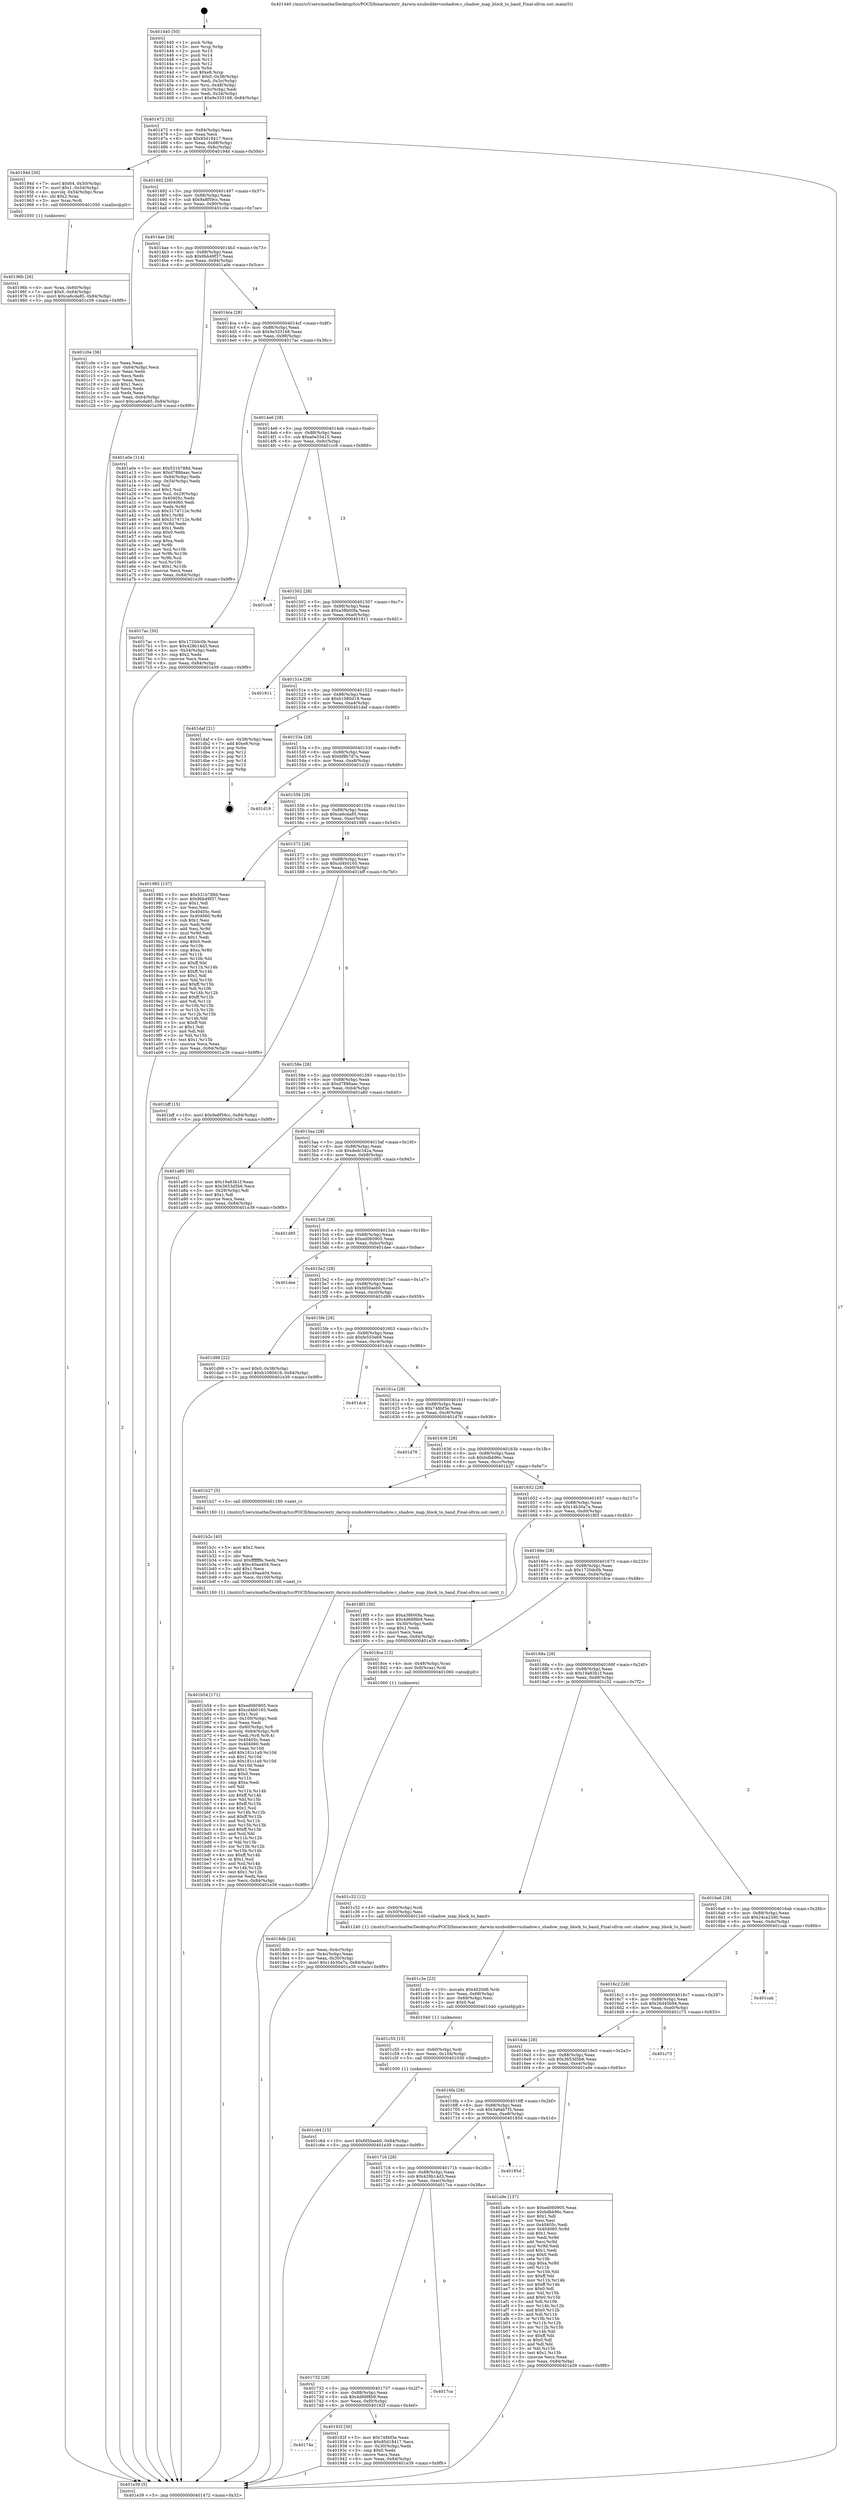 digraph "0x401440" {
  label = "0x401440 (/mnt/c/Users/mathe/Desktop/tcc/POCII/binaries/extr_darwin-xnubsddevvnshadow.c_shadow_map_block_to_band_Final-ollvm.out::main(0))"
  labelloc = "t"
  node[shape=record]

  Entry [label="",width=0.3,height=0.3,shape=circle,fillcolor=black,style=filled]
  "0x401472" [label="{
     0x401472 [32]\l
     | [instrs]\l
     &nbsp;&nbsp;0x401472 \<+6\>: mov -0x84(%rbp),%eax\l
     &nbsp;&nbsp;0x401478 \<+2\>: mov %eax,%ecx\l
     &nbsp;&nbsp;0x40147a \<+6\>: sub $0x85d18417,%ecx\l
     &nbsp;&nbsp;0x401480 \<+6\>: mov %eax,-0x88(%rbp)\l
     &nbsp;&nbsp;0x401486 \<+6\>: mov %ecx,-0x8c(%rbp)\l
     &nbsp;&nbsp;0x40148c \<+6\>: je 000000000040194d \<main+0x50d\>\l
  }"]
  "0x40194d" [label="{
     0x40194d [30]\l
     | [instrs]\l
     &nbsp;&nbsp;0x40194d \<+7\>: movl $0x64,-0x50(%rbp)\l
     &nbsp;&nbsp;0x401954 \<+7\>: movl $0x1,-0x54(%rbp)\l
     &nbsp;&nbsp;0x40195b \<+4\>: movslq -0x54(%rbp),%rax\l
     &nbsp;&nbsp;0x40195f \<+4\>: shl $0x2,%rax\l
     &nbsp;&nbsp;0x401963 \<+3\>: mov %rax,%rdi\l
     &nbsp;&nbsp;0x401966 \<+5\>: call 0000000000401050 \<malloc@plt\>\l
     | [calls]\l
     &nbsp;&nbsp;0x401050 \{1\} (unknown)\l
  }"]
  "0x401492" [label="{
     0x401492 [28]\l
     | [instrs]\l
     &nbsp;&nbsp;0x401492 \<+5\>: jmp 0000000000401497 \<main+0x57\>\l
     &nbsp;&nbsp;0x401497 \<+6\>: mov -0x88(%rbp),%eax\l
     &nbsp;&nbsp;0x40149d \<+5\>: sub $0x9a8f59cc,%eax\l
     &nbsp;&nbsp;0x4014a2 \<+6\>: mov %eax,-0x90(%rbp)\l
     &nbsp;&nbsp;0x4014a8 \<+6\>: je 0000000000401c0e \<main+0x7ce\>\l
  }"]
  Exit [label="",width=0.3,height=0.3,shape=circle,fillcolor=black,style=filled,peripheries=2]
  "0x401c0e" [label="{
     0x401c0e [36]\l
     | [instrs]\l
     &nbsp;&nbsp;0x401c0e \<+2\>: xor %eax,%eax\l
     &nbsp;&nbsp;0x401c10 \<+3\>: mov -0x64(%rbp),%ecx\l
     &nbsp;&nbsp;0x401c13 \<+2\>: mov %eax,%edx\l
     &nbsp;&nbsp;0x401c15 \<+2\>: sub %ecx,%edx\l
     &nbsp;&nbsp;0x401c17 \<+2\>: mov %eax,%ecx\l
     &nbsp;&nbsp;0x401c19 \<+3\>: sub $0x1,%ecx\l
     &nbsp;&nbsp;0x401c1c \<+2\>: add %ecx,%edx\l
     &nbsp;&nbsp;0x401c1e \<+2\>: sub %edx,%eax\l
     &nbsp;&nbsp;0x401c20 \<+3\>: mov %eax,-0x64(%rbp)\l
     &nbsp;&nbsp;0x401c23 \<+10\>: movl $0xca6cda85,-0x84(%rbp)\l
     &nbsp;&nbsp;0x401c2d \<+5\>: jmp 0000000000401e39 \<main+0x9f9\>\l
  }"]
  "0x4014ae" [label="{
     0x4014ae [28]\l
     | [instrs]\l
     &nbsp;&nbsp;0x4014ae \<+5\>: jmp 00000000004014b3 \<main+0x73\>\l
     &nbsp;&nbsp;0x4014b3 \<+6\>: mov -0x88(%rbp),%eax\l
     &nbsp;&nbsp;0x4014b9 \<+5\>: sub $0x9bb49f37,%eax\l
     &nbsp;&nbsp;0x4014be \<+6\>: mov %eax,-0x94(%rbp)\l
     &nbsp;&nbsp;0x4014c4 \<+6\>: je 0000000000401a0e \<main+0x5ce\>\l
  }"]
  "0x401c64" [label="{
     0x401c64 [15]\l
     | [instrs]\l
     &nbsp;&nbsp;0x401c64 \<+10\>: movl $0xfd50aeb0,-0x84(%rbp)\l
     &nbsp;&nbsp;0x401c6e \<+5\>: jmp 0000000000401e39 \<main+0x9f9\>\l
  }"]
  "0x401a0e" [label="{
     0x401a0e [114]\l
     | [instrs]\l
     &nbsp;&nbsp;0x401a0e \<+5\>: mov $0x531b788d,%eax\l
     &nbsp;&nbsp;0x401a13 \<+5\>: mov $0xd7886aac,%ecx\l
     &nbsp;&nbsp;0x401a18 \<+3\>: mov -0x64(%rbp),%edx\l
     &nbsp;&nbsp;0x401a1b \<+3\>: cmp -0x54(%rbp),%edx\l
     &nbsp;&nbsp;0x401a1e \<+4\>: setl %sil\l
     &nbsp;&nbsp;0x401a22 \<+4\>: and $0x1,%sil\l
     &nbsp;&nbsp;0x401a26 \<+4\>: mov %sil,-0x29(%rbp)\l
     &nbsp;&nbsp;0x401a2a \<+7\>: mov 0x40405c,%edx\l
     &nbsp;&nbsp;0x401a31 \<+7\>: mov 0x404060,%edi\l
     &nbsp;&nbsp;0x401a38 \<+3\>: mov %edx,%r8d\l
     &nbsp;&nbsp;0x401a3b \<+7\>: sub $0x3174712e,%r8d\l
     &nbsp;&nbsp;0x401a42 \<+4\>: sub $0x1,%r8d\l
     &nbsp;&nbsp;0x401a46 \<+7\>: add $0x3174712e,%r8d\l
     &nbsp;&nbsp;0x401a4d \<+4\>: imul %r8d,%edx\l
     &nbsp;&nbsp;0x401a51 \<+3\>: and $0x1,%edx\l
     &nbsp;&nbsp;0x401a54 \<+3\>: cmp $0x0,%edx\l
     &nbsp;&nbsp;0x401a57 \<+4\>: sete %sil\l
     &nbsp;&nbsp;0x401a5b \<+3\>: cmp $0xa,%edi\l
     &nbsp;&nbsp;0x401a5e \<+4\>: setl %r9b\l
     &nbsp;&nbsp;0x401a62 \<+3\>: mov %sil,%r10b\l
     &nbsp;&nbsp;0x401a65 \<+3\>: and %r9b,%r10b\l
     &nbsp;&nbsp;0x401a68 \<+3\>: xor %r9b,%sil\l
     &nbsp;&nbsp;0x401a6b \<+3\>: or %sil,%r10b\l
     &nbsp;&nbsp;0x401a6e \<+4\>: test $0x1,%r10b\l
     &nbsp;&nbsp;0x401a72 \<+3\>: cmovne %ecx,%eax\l
     &nbsp;&nbsp;0x401a75 \<+6\>: mov %eax,-0x84(%rbp)\l
     &nbsp;&nbsp;0x401a7b \<+5\>: jmp 0000000000401e39 \<main+0x9f9\>\l
  }"]
  "0x4014ca" [label="{
     0x4014ca [28]\l
     | [instrs]\l
     &nbsp;&nbsp;0x4014ca \<+5\>: jmp 00000000004014cf \<main+0x8f\>\l
     &nbsp;&nbsp;0x4014cf \<+6\>: mov -0x88(%rbp),%eax\l
     &nbsp;&nbsp;0x4014d5 \<+5\>: sub $0x9e333168,%eax\l
     &nbsp;&nbsp;0x4014da \<+6\>: mov %eax,-0x98(%rbp)\l
     &nbsp;&nbsp;0x4014e0 \<+6\>: je 00000000004017ac \<main+0x36c\>\l
  }"]
  "0x401c55" [label="{
     0x401c55 [15]\l
     | [instrs]\l
     &nbsp;&nbsp;0x401c55 \<+4\>: mov -0x60(%rbp),%rdi\l
     &nbsp;&nbsp;0x401c59 \<+6\>: mov %eax,-0x104(%rbp)\l
     &nbsp;&nbsp;0x401c5f \<+5\>: call 0000000000401030 \<free@plt\>\l
     | [calls]\l
     &nbsp;&nbsp;0x401030 \{1\} (unknown)\l
  }"]
  "0x4017ac" [label="{
     0x4017ac [30]\l
     | [instrs]\l
     &nbsp;&nbsp;0x4017ac \<+5\>: mov $0x1720dc0b,%eax\l
     &nbsp;&nbsp;0x4017b1 \<+5\>: mov $0x428b14d3,%ecx\l
     &nbsp;&nbsp;0x4017b6 \<+3\>: mov -0x34(%rbp),%edx\l
     &nbsp;&nbsp;0x4017b9 \<+3\>: cmp $0x2,%edx\l
     &nbsp;&nbsp;0x4017bc \<+3\>: cmovne %ecx,%eax\l
     &nbsp;&nbsp;0x4017bf \<+6\>: mov %eax,-0x84(%rbp)\l
     &nbsp;&nbsp;0x4017c5 \<+5\>: jmp 0000000000401e39 \<main+0x9f9\>\l
  }"]
  "0x4014e6" [label="{
     0x4014e6 [28]\l
     | [instrs]\l
     &nbsp;&nbsp;0x4014e6 \<+5\>: jmp 00000000004014eb \<main+0xab\>\l
     &nbsp;&nbsp;0x4014eb \<+6\>: mov -0x88(%rbp),%eax\l
     &nbsp;&nbsp;0x4014f1 \<+5\>: sub $0xa0e55415,%eax\l
     &nbsp;&nbsp;0x4014f6 \<+6\>: mov %eax,-0x9c(%rbp)\l
     &nbsp;&nbsp;0x4014fc \<+6\>: je 0000000000401cc9 \<main+0x889\>\l
  }"]
  "0x401e39" [label="{
     0x401e39 [5]\l
     | [instrs]\l
     &nbsp;&nbsp;0x401e39 \<+5\>: jmp 0000000000401472 \<main+0x32\>\l
  }"]
  "0x401440" [label="{
     0x401440 [50]\l
     | [instrs]\l
     &nbsp;&nbsp;0x401440 \<+1\>: push %rbp\l
     &nbsp;&nbsp;0x401441 \<+3\>: mov %rsp,%rbp\l
     &nbsp;&nbsp;0x401444 \<+2\>: push %r15\l
     &nbsp;&nbsp;0x401446 \<+2\>: push %r14\l
     &nbsp;&nbsp;0x401448 \<+2\>: push %r13\l
     &nbsp;&nbsp;0x40144a \<+2\>: push %r12\l
     &nbsp;&nbsp;0x40144c \<+1\>: push %rbx\l
     &nbsp;&nbsp;0x40144d \<+7\>: sub $0xe8,%rsp\l
     &nbsp;&nbsp;0x401454 \<+7\>: movl $0x0,-0x38(%rbp)\l
     &nbsp;&nbsp;0x40145b \<+3\>: mov %edi,-0x3c(%rbp)\l
     &nbsp;&nbsp;0x40145e \<+4\>: mov %rsi,-0x48(%rbp)\l
     &nbsp;&nbsp;0x401462 \<+3\>: mov -0x3c(%rbp),%edi\l
     &nbsp;&nbsp;0x401465 \<+3\>: mov %edi,-0x34(%rbp)\l
     &nbsp;&nbsp;0x401468 \<+10\>: movl $0x9e333168,-0x84(%rbp)\l
  }"]
  "0x401c3e" [label="{
     0x401c3e [23]\l
     | [instrs]\l
     &nbsp;&nbsp;0x401c3e \<+10\>: movabs $0x4020d6,%rdi\l
     &nbsp;&nbsp;0x401c48 \<+3\>: mov %eax,-0x68(%rbp)\l
     &nbsp;&nbsp;0x401c4b \<+3\>: mov -0x68(%rbp),%esi\l
     &nbsp;&nbsp;0x401c4e \<+2\>: mov $0x0,%al\l
     &nbsp;&nbsp;0x401c50 \<+5\>: call 0000000000401040 \<printf@plt\>\l
     | [calls]\l
     &nbsp;&nbsp;0x401040 \{1\} (unknown)\l
  }"]
  "0x401cc9" [label="{
     0x401cc9\l
  }", style=dashed]
  "0x401502" [label="{
     0x401502 [28]\l
     | [instrs]\l
     &nbsp;&nbsp;0x401502 \<+5\>: jmp 0000000000401507 \<main+0xc7\>\l
     &nbsp;&nbsp;0x401507 \<+6\>: mov -0x88(%rbp),%eax\l
     &nbsp;&nbsp;0x40150d \<+5\>: sub $0xa38b00fa,%eax\l
     &nbsp;&nbsp;0x401512 \<+6\>: mov %eax,-0xa0(%rbp)\l
     &nbsp;&nbsp;0x401518 \<+6\>: je 0000000000401911 \<main+0x4d1\>\l
  }"]
  "0x401b54" [label="{
     0x401b54 [171]\l
     | [instrs]\l
     &nbsp;&nbsp;0x401b54 \<+5\>: mov $0xed060905,%ecx\l
     &nbsp;&nbsp;0x401b59 \<+5\>: mov $0xcd4b0165,%edx\l
     &nbsp;&nbsp;0x401b5e \<+3\>: mov $0x1,%sil\l
     &nbsp;&nbsp;0x401b61 \<+6\>: mov -0x100(%rbp),%edi\l
     &nbsp;&nbsp;0x401b67 \<+3\>: imul %eax,%edi\l
     &nbsp;&nbsp;0x401b6a \<+4\>: mov -0x60(%rbp),%r8\l
     &nbsp;&nbsp;0x401b6e \<+4\>: movslq -0x64(%rbp),%r9\l
     &nbsp;&nbsp;0x401b72 \<+4\>: mov %edi,(%r8,%r9,4)\l
     &nbsp;&nbsp;0x401b76 \<+7\>: mov 0x40405c,%eax\l
     &nbsp;&nbsp;0x401b7d \<+7\>: mov 0x404060,%edi\l
     &nbsp;&nbsp;0x401b84 \<+3\>: mov %eax,%r10d\l
     &nbsp;&nbsp;0x401b87 \<+7\>: add $0x181c1a9,%r10d\l
     &nbsp;&nbsp;0x401b8e \<+4\>: sub $0x1,%r10d\l
     &nbsp;&nbsp;0x401b92 \<+7\>: sub $0x181c1a9,%r10d\l
     &nbsp;&nbsp;0x401b99 \<+4\>: imul %r10d,%eax\l
     &nbsp;&nbsp;0x401b9d \<+3\>: and $0x1,%eax\l
     &nbsp;&nbsp;0x401ba0 \<+3\>: cmp $0x0,%eax\l
     &nbsp;&nbsp;0x401ba3 \<+4\>: sete %r11b\l
     &nbsp;&nbsp;0x401ba7 \<+3\>: cmp $0xa,%edi\l
     &nbsp;&nbsp;0x401baa \<+3\>: setl %bl\l
     &nbsp;&nbsp;0x401bad \<+3\>: mov %r11b,%r14b\l
     &nbsp;&nbsp;0x401bb0 \<+4\>: xor $0xff,%r14b\l
     &nbsp;&nbsp;0x401bb4 \<+3\>: mov %bl,%r15b\l
     &nbsp;&nbsp;0x401bb7 \<+4\>: xor $0xff,%r15b\l
     &nbsp;&nbsp;0x401bbb \<+4\>: xor $0x1,%sil\l
     &nbsp;&nbsp;0x401bbf \<+3\>: mov %r14b,%r12b\l
     &nbsp;&nbsp;0x401bc2 \<+4\>: and $0xff,%r12b\l
     &nbsp;&nbsp;0x401bc6 \<+3\>: and %sil,%r11b\l
     &nbsp;&nbsp;0x401bc9 \<+3\>: mov %r15b,%r13b\l
     &nbsp;&nbsp;0x401bcc \<+4\>: and $0xff,%r13b\l
     &nbsp;&nbsp;0x401bd0 \<+3\>: and %sil,%bl\l
     &nbsp;&nbsp;0x401bd3 \<+3\>: or %r11b,%r12b\l
     &nbsp;&nbsp;0x401bd6 \<+3\>: or %bl,%r13b\l
     &nbsp;&nbsp;0x401bd9 \<+3\>: xor %r13b,%r12b\l
     &nbsp;&nbsp;0x401bdc \<+3\>: or %r15b,%r14b\l
     &nbsp;&nbsp;0x401bdf \<+4\>: xor $0xff,%r14b\l
     &nbsp;&nbsp;0x401be3 \<+4\>: or $0x1,%sil\l
     &nbsp;&nbsp;0x401be7 \<+3\>: and %sil,%r14b\l
     &nbsp;&nbsp;0x401bea \<+3\>: or %r14b,%r12b\l
     &nbsp;&nbsp;0x401bed \<+4\>: test $0x1,%r12b\l
     &nbsp;&nbsp;0x401bf1 \<+3\>: cmovne %edx,%ecx\l
     &nbsp;&nbsp;0x401bf4 \<+6\>: mov %ecx,-0x84(%rbp)\l
     &nbsp;&nbsp;0x401bfa \<+5\>: jmp 0000000000401e39 \<main+0x9f9\>\l
  }"]
  "0x401911" [label="{
     0x401911\l
  }", style=dashed]
  "0x40151e" [label="{
     0x40151e [28]\l
     | [instrs]\l
     &nbsp;&nbsp;0x40151e \<+5\>: jmp 0000000000401523 \<main+0xe3\>\l
     &nbsp;&nbsp;0x401523 \<+6\>: mov -0x88(%rbp),%eax\l
     &nbsp;&nbsp;0x401529 \<+5\>: sub $0xb1080d19,%eax\l
     &nbsp;&nbsp;0x40152e \<+6\>: mov %eax,-0xa4(%rbp)\l
     &nbsp;&nbsp;0x401534 \<+6\>: je 0000000000401daf \<main+0x96f\>\l
  }"]
  "0x401b2c" [label="{
     0x401b2c [40]\l
     | [instrs]\l
     &nbsp;&nbsp;0x401b2c \<+5\>: mov $0x2,%ecx\l
     &nbsp;&nbsp;0x401b31 \<+1\>: cltd\l
     &nbsp;&nbsp;0x401b32 \<+2\>: idiv %ecx\l
     &nbsp;&nbsp;0x401b34 \<+6\>: imul $0xfffffffe,%edx,%ecx\l
     &nbsp;&nbsp;0x401b3a \<+6\>: sub $0xc40aa404,%ecx\l
     &nbsp;&nbsp;0x401b40 \<+3\>: add $0x1,%ecx\l
     &nbsp;&nbsp;0x401b43 \<+6\>: add $0xc40aa404,%ecx\l
     &nbsp;&nbsp;0x401b49 \<+6\>: mov %ecx,-0x100(%rbp)\l
     &nbsp;&nbsp;0x401b4f \<+5\>: call 0000000000401160 \<next_i\>\l
     | [calls]\l
     &nbsp;&nbsp;0x401160 \{1\} (/mnt/c/Users/mathe/Desktop/tcc/POCII/binaries/extr_darwin-xnubsddevvnshadow.c_shadow_map_block_to_band_Final-ollvm.out::next_i)\l
  }"]
  "0x401daf" [label="{
     0x401daf [21]\l
     | [instrs]\l
     &nbsp;&nbsp;0x401daf \<+3\>: mov -0x38(%rbp),%eax\l
     &nbsp;&nbsp;0x401db2 \<+7\>: add $0xe8,%rsp\l
     &nbsp;&nbsp;0x401db9 \<+1\>: pop %rbx\l
     &nbsp;&nbsp;0x401dba \<+2\>: pop %r12\l
     &nbsp;&nbsp;0x401dbc \<+2\>: pop %r13\l
     &nbsp;&nbsp;0x401dbe \<+2\>: pop %r14\l
     &nbsp;&nbsp;0x401dc0 \<+2\>: pop %r15\l
     &nbsp;&nbsp;0x401dc2 \<+1\>: pop %rbp\l
     &nbsp;&nbsp;0x401dc3 \<+1\>: ret\l
  }"]
  "0x40153a" [label="{
     0x40153a [28]\l
     | [instrs]\l
     &nbsp;&nbsp;0x40153a \<+5\>: jmp 000000000040153f \<main+0xff\>\l
     &nbsp;&nbsp;0x40153f \<+6\>: mov -0x88(%rbp),%eax\l
     &nbsp;&nbsp;0x401545 \<+5\>: sub $0xbf8b7d7e,%eax\l
     &nbsp;&nbsp;0x40154a \<+6\>: mov %eax,-0xa8(%rbp)\l
     &nbsp;&nbsp;0x401550 \<+6\>: je 0000000000401d19 \<main+0x8d9\>\l
  }"]
  "0x40196b" [label="{
     0x40196b [26]\l
     | [instrs]\l
     &nbsp;&nbsp;0x40196b \<+4\>: mov %rax,-0x60(%rbp)\l
     &nbsp;&nbsp;0x40196f \<+7\>: movl $0x0,-0x64(%rbp)\l
     &nbsp;&nbsp;0x401976 \<+10\>: movl $0xca6cda85,-0x84(%rbp)\l
     &nbsp;&nbsp;0x401980 \<+5\>: jmp 0000000000401e39 \<main+0x9f9\>\l
  }"]
  "0x401d19" [label="{
     0x401d19\l
  }", style=dashed]
  "0x401556" [label="{
     0x401556 [28]\l
     | [instrs]\l
     &nbsp;&nbsp;0x401556 \<+5\>: jmp 000000000040155b \<main+0x11b\>\l
     &nbsp;&nbsp;0x40155b \<+6\>: mov -0x88(%rbp),%eax\l
     &nbsp;&nbsp;0x401561 \<+5\>: sub $0xca6cda85,%eax\l
     &nbsp;&nbsp;0x401566 \<+6\>: mov %eax,-0xac(%rbp)\l
     &nbsp;&nbsp;0x40156c \<+6\>: je 0000000000401985 \<main+0x545\>\l
  }"]
  "0x40174e" [label="{
     0x40174e\l
  }", style=dashed]
  "0x401985" [label="{
     0x401985 [137]\l
     | [instrs]\l
     &nbsp;&nbsp;0x401985 \<+5\>: mov $0x531b788d,%eax\l
     &nbsp;&nbsp;0x40198a \<+5\>: mov $0x9bb49f37,%ecx\l
     &nbsp;&nbsp;0x40198f \<+2\>: mov $0x1,%dl\l
     &nbsp;&nbsp;0x401991 \<+2\>: xor %esi,%esi\l
     &nbsp;&nbsp;0x401993 \<+7\>: mov 0x40405c,%edi\l
     &nbsp;&nbsp;0x40199a \<+8\>: mov 0x404060,%r8d\l
     &nbsp;&nbsp;0x4019a2 \<+3\>: sub $0x1,%esi\l
     &nbsp;&nbsp;0x4019a5 \<+3\>: mov %edi,%r9d\l
     &nbsp;&nbsp;0x4019a8 \<+3\>: add %esi,%r9d\l
     &nbsp;&nbsp;0x4019ab \<+4\>: imul %r9d,%edi\l
     &nbsp;&nbsp;0x4019af \<+3\>: and $0x1,%edi\l
     &nbsp;&nbsp;0x4019b2 \<+3\>: cmp $0x0,%edi\l
     &nbsp;&nbsp;0x4019b5 \<+4\>: sete %r10b\l
     &nbsp;&nbsp;0x4019b9 \<+4\>: cmp $0xa,%r8d\l
     &nbsp;&nbsp;0x4019bd \<+4\>: setl %r11b\l
     &nbsp;&nbsp;0x4019c1 \<+3\>: mov %r10b,%bl\l
     &nbsp;&nbsp;0x4019c4 \<+3\>: xor $0xff,%bl\l
     &nbsp;&nbsp;0x4019c7 \<+3\>: mov %r11b,%r14b\l
     &nbsp;&nbsp;0x4019ca \<+4\>: xor $0xff,%r14b\l
     &nbsp;&nbsp;0x4019ce \<+3\>: xor $0x1,%dl\l
     &nbsp;&nbsp;0x4019d1 \<+3\>: mov %bl,%r15b\l
     &nbsp;&nbsp;0x4019d4 \<+4\>: and $0xff,%r15b\l
     &nbsp;&nbsp;0x4019d8 \<+3\>: and %dl,%r10b\l
     &nbsp;&nbsp;0x4019db \<+3\>: mov %r14b,%r12b\l
     &nbsp;&nbsp;0x4019de \<+4\>: and $0xff,%r12b\l
     &nbsp;&nbsp;0x4019e2 \<+3\>: and %dl,%r11b\l
     &nbsp;&nbsp;0x4019e5 \<+3\>: or %r10b,%r15b\l
     &nbsp;&nbsp;0x4019e8 \<+3\>: or %r11b,%r12b\l
     &nbsp;&nbsp;0x4019eb \<+3\>: xor %r12b,%r15b\l
     &nbsp;&nbsp;0x4019ee \<+3\>: or %r14b,%bl\l
     &nbsp;&nbsp;0x4019f1 \<+3\>: xor $0xff,%bl\l
     &nbsp;&nbsp;0x4019f4 \<+3\>: or $0x1,%dl\l
     &nbsp;&nbsp;0x4019f7 \<+2\>: and %dl,%bl\l
     &nbsp;&nbsp;0x4019f9 \<+3\>: or %bl,%r15b\l
     &nbsp;&nbsp;0x4019fc \<+4\>: test $0x1,%r15b\l
     &nbsp;&nbsp;0x401a00 \<+3\>: cmovne %ecx,%eax\l
     &nbsp;&nbsp;0x401a03 \<+6\>: mov %eax,-0x84(%rbp)\l
     &nbsp;&nbsp;0x401a09 \<+5\>: jmp 0000000000401e39 \<main+0x9f9\>\l
  }"]
  "0x401572" [label="{
     0x401572 [28]\l
     | [instrs]\l
     &nbsp;&nbsp;0x401572 \<+5\>: jmp 0000000000401577 \<main+0x137\>\l
     &nbsp;&nbsp;0x401577 \<+6\>: mov -0x88(%rbp),%eax\l
     &nbsp;&nbsp;0x40157d \<+5\>: sub $0xcd4b0165,%eax\l
     &nbsp;&nbsp;0x401582 \<+6\>: mov %eax,-0xb0(%rbp)\l
     &nbsp;&nbsp;0x401588 \<+6\>: je 0000000000401bff \<main+0x7bf\>\l
  }"]
  "0x40192f" [label="{
     0x40192f [30]\l
     | [instrs]\l
     &nbsp;&nbsp;0x40192f \<+5\>: mov $0x748bf3e,%eax\l
     &nbsp;&nbsp;0x401934 \<+5\>: mov $0x85d18417,%ecx\l
     &nbsp;&nbsp;0x401939 \<+3\>: mov -0x30(%rbp),%edx\l
     &nbsp;&nbsp;0x40193c \<+3\>: cmp $0x0,%edx\l
     &nbsp;&nbsp;0x40193f \<+3\>: cmove %ecx,%eax\l
     &nbsp;&nbsp;0x401942 \<+6\>: mov %eax,-0x84(%rbp)\l
     &nbsp;&nbsp;0x401948 \<+5\>: jmp 0000000000401e39 \<main+0x9f9\>\l
  }"]
  "0x401bff" [label="{
     0x401bff [15]\l
     | [instrs]\l
     &nbsp;&nbsp;0x401bff \<+10\>: movl $0x9a8f59cc,-0x84(%rbp)\l
     &nbsp;&nbsp;0x401c09 \<+5\>: jmp 0000000000401e39 \<main+0x9f9\>\l
  }"]
  "0x40158e" [label="{
     0x40158e [28]\l
     | [instrs]\l
     &nbsp;&nbsp;0x40158e \<+5\>: jmp 0000000000401593 \<main+0x153\>\l
     &nbsp;&nbsp;0x401593 \<+6\>: mov -0x88(%rbp),%eax\l
     &nbsp;&nbsp;0x401599 \<+5\>: sub $0xd7886aac,%eax\l
     &nbsp;&nbsp;0x40159e \<+6\>: mov %eax,-0xb4(%rbp)\l
     &nbsp;&nbsp;0x4015a4 \<+6\>: je 0000000000401a80 \<main+0x640\>\l
  }"]
  "0x401732" [label="{
     0x401732 [28]\l
     | [instrs]\l
     &nbsp;&nbsp;0x401732 \<+5\>: jmp 0000000000401737 \<main+0x2f7\>\l
     &nbsp;&nbsp;0x401737 \<+6\>: mov -0x88(%rbp),%eax\l
     &nbsp;&nbsp;0x40173d \<+5\>: sub $0x4d68f8b9,%eax\l
     &nbsp;&nbsp;0x401742 \<+6\>: mov %eax,-0xf0(%rbp)\l
     &nbsp;&nbsp;0x401748 \<+6\>: je 000000000040192f \<main+0x4ef\>\l
  }"]
  "0x401a80" [label="{
     0x401a80 [30]\l
     | [instrs]\l
     &nbsp;&nbsp;0x401a80 \<+5\>: mov $0x19a83b1f,%eax\l
     &nbsp;&nbsp;0x401a85 \<+5\>: mov $0x3653d5b6,%ecx\l
     &nbsp;&nbsp;0x401a8a \<+3\>: mov -0x29(%rbp),%dl\l
     &nbsp;&nbsp;0x401a8d \<+3\>: test $0x1,%dl\l
     &nbsp;&nbsp;0x401a90 \<+3\>: cmovne %ecx,%eax\l
     &nbsp;&nbsp;0x401a93 \<+6\>: mov %eax,-0x84(%rbp)\l
     &nbsp;&nbsp;0x401a99 \<+5\>: jmp 0000000000401e39 \<main+0x9f9\>\l
  }"]
  "0x4015aa" [label="{
     0x4015aa [28]\l
     | [instrs]\l
     &nbsp;&nbsp;0x4015aa \<+5\>: jmp 00000000004015af \<main+0x16f\>\l
     &nbsp;&nbsp;0x4015af \<+6\>: mov -0x88(%rbp),%eax\l
     &nbsp;&nbsp;0x4015b5 \<+5\>: sub $0xdedc342a,%eax\l
     &nbsp;&nbsp;0x4015ba \<+6\>: mov %eax,-0xb8(%rbp)\l
     &nbsp;&nbsp;0x4015c0 \<+6\>: je 0000000000401d85 \<main+0x945\>\l
  }"]
  "0x4017ca" [label="{
     0x4017ca\l
  }", style=dashed]
  "0x401d85" [label="{
     0x401d85\l
  }", style=dashed]
  "0x4015c6" [label="{
     0x4015c6 [28]\l
     | [instrs]\l
     &nbsp;&nbsp;0x4015c6 \<+5\>: jmp 00000000004015cb \<main+0x18b\>\l
     &nbsp;&nbsp;0x4015cb \<+6\>: mov -0x88(%rbp),%eax\l
     &nbsp;&nbsp;0x4015d1 \<+5\>: sub $0xed060905,%eax\l
     &nbsp;&nbsp;0x4015d6 \<+6\>: mov %eax,-0xbc(%rbp)\l
     &nbsp;&nbsp;0x4015dc \<+6\>: je 0000000000401dee \<main+0x9ae\>\l
  }"]
  "0x401716" [label="{
     0x401716 [28]\l
     | [instrs]\l
     &nbsp;&nbsp;0x401716 \<+5\>: jmp 000000000040171b \<main+0x2db\>\l
     &nbsp;&nbsp;0x40171b \<+6\>: mov -0x88(%rbp),%eax\l
     &nbsp;&nbsp;0x401721 \<+5\>: sub $0x428b14d3,%eax\l
     &nbsp;&nbsp;0x401726 \<+6\>: mov %eax,-0xec(%rbp)\l
     &nbsp;&nbsp;0x40172c \<+6\>: je 00000000004017ca \<main+0x38a\>\l
  }"]
  "0x401dee" [label="{
     0x401dee\l
  }", style=dashed]
  "0x4015e2" [label="{
     0x4015e2 [28]\l
     | [instrs]\l
     &nbsp;&nbsp;0x4015e2 \<+5\>: jmp 00000000004015e7 \<main+0x1a7\>\l
     &nbsp;&nbsp;0x4015e7 \<+6\>: mov -0x88(%rbp),%eax\l
     &nbsp;&nbsp;0x4015ed \<+5\>: sub $0xfd50aeb0,%eax\l
     &nbsp;&nbsp;0x4015f2 \<+6\>: mov %eax,-0xc0(%rbp)\l
     &nbsp;&nbsp;0x4015f8 \<+6\>: je 0000000000401d99 \<main+0x959\>\l
  }"]
  "0x40185d" [label="{
     0x40185d\l
  }", style=dashed]
  "0x401d99" [label="{
     0x401d99 [22]\l
     | [instrs]\l
     &nbsp;&nbsp;0x401d99 \<+7\>: movl $0x0,-0x38(%rbp)\l
     &nbsp;&nbsp;0x401da0 \<+10\>: movl $0xb1080d19,-0x84(%rbp)\l
     &nbsp;&nbsp;0x401daa \<+5\>: jmp 0000000000401e39 \<main+0x9f9\>\l
  }"]
  "0x4015fe" [label="{
     0x4015fe [28]\l
     | [instrs]\l
     &nbsp;&nbsp;0x4015fe \<+5\>: jmp 0000000000401603 \<main+0x1c3\>\l
     &nbsp;&nbsp;0x401603 \<+6\>: mov -0x88(%rbp),%eax\l
     &nbsp;&nbsp;0x401609 \<+5\>: sub $0xfe553e69,%eax\l
     &nbsp;&nbsp;0x40160e \<+6\>: mov %eax,-0xc4(%rbp)\l
     &nbsp;&nbsp;0x401614 \<+6\>: je 0000000000401dc4 \<main+0x984\>\l
  }"]
  "0x4016fa" [label="{
     0x4016fa [28]\l
     | [instrs]\l
     &nbsp;&nbsp;0x4016fa \<+5\>: jmp 00000000004016ff \<main+0x2bf\>\l
     &nbsp;&nbsp;0x4016ff \<+6\>: mov -0x88(%rbp),%eax\l
     &nbsp;&nbsp;0x401705 \<+5\>: sub $0x3a6ab7f3,%eax\l
     &nbsp;&nbsp;0x40170a \<+6\>: mov %eax,-0xe8(%rbp)\l
     &nbsp;&nbsp;0x401710 \<+6\>: je 000000000040185d \<main+0x41d\>\l
  }"]
  "0x401dc4" [label="{
     0x401dc4\l
  }", style=dashed]
  "0x40161a" [label="{
     0x40161a [28]\l
     | [instrs]\l
     &nbsp;&nbsp;0x40161a \<+5\>: jmp 000000000040161f \<main+0x1df\>\l
     &nbsp;&nbsp;0x40161f \<+6\>: mov -0x88(%rbp),%eax\l
     &nbsp;&nbsp;0x401625 \<+5\>: sub $0x748bf3e,%eax\l
     &nbsp;&nbsp;0x40162a \<+6\>: mov %eax,-0xc8(%rbp)\l
     &nbsp;&nbsp;0x401630 \<+6\>: je 0000000000401d76 \<main+0x936\>\l
  }"]
  "0x401a9e" [label="{
     0x401a9e [137]\l
     | [instrs]\l
     &nbsp;&nbsp;0x401a9e \<+5\>: mov $0xed060905,%eax\l
     &nbsp;&nbsp;0x401aa3 \<+5\>: mov $0xbdbb96c,%ecx\l
     &nbsp;&nbsp;0x401aa8 \<+2\>: mov $0x1,%dl\l
     &nbsp;&nbsp;0x401aaa \<+2\>: xor %esi,%esi\l
     &nbsp;&nbsp;0x401aac \<+7\>: mov 0x40405c,%edi\l
     &nbsp;&nbsp;0x401ab3 \<+8\>: mov 0x404060,%r8d\l
     &nbsp;&nbsp;0x401abb \<+3\>: sub $0x1,%esi\l
     &nbsp;&nbsp;0x401abe \<+3\>: mov %edi,%r9d\l
     &nbsp;&nbsp;0x401ac1 \<+3\>: add %esi,%r9d\l
     &nbsp;&nbsp;0x401ac4 \<+4\>: imul %r9d,%edi\l
     &nbsp;&nbsp;0x401ac8 \<+3\>: and $0x1,%edi\l
     &nbsp;&nbsp;0x401acb \<+3\>: cmp $0x0,%edi\l
     &nbsp;&nbsp;0x401ace \<+4\>: sete %r10b\l
     &nbsp;&nbsp;0x401ad2 \<+4\>: cmp $0xa,%r8d\l
     &nbsp;&nbsp;0x401ad6 \<+4\>: setl %r11b\l
     &nbsp;&nbsp;0x401ada \<+3\>: mov %r10b,%bl\l
     &nbsp;&nbsp;0x401add \<+3\>: xor $0xff,%bl\l
     &nbsp;&nbsp;0x401ae0 \<+3\>: mov %r11b,%r14b\l
     &nbsp;&nbsp;0x401ae3 \<+4\>: xor $0xff,%r14b\l
     &nbsp;&nbsp;0x401ae7 \<+3\>: xor $0x0,%dl\l
     &nbsp;&nbsp;0x401aea \<+3\>: mov %bl,%r15b\l
     &nbsp;&nbsp;0x401aed \<+4\>: and $0x0,%r15b\l
     &nbsp;&nbsp;0x401af1 \<+3\>: and %dl,%r10b\l
     &nbsp;&nbsp;0x401af4 \<+3\>: mov %r14b,%r12b\l
     &nbsp;&nbsp;0x401af7 \<+4\>: and $0x0,%r12b\l
     &nbsp;&nbsp;0x401afb \<+3\>: and %dl,%r11b\l
     &nbsp;&nbsp;0x401afe \<+3\>: or %r10b,%r15b\l
     &nbsp;&nbsp;0x401b01 \<+3\>: or %r11b,%r12b\l
     &nbsp;&nbsp;0x401b04 \<+3\>: xor %r12b,%r15b\l
     &nbsp;&nbsp;0x401b07 \<+3\>: or %r14b,%bl\l
     &nbsp;&nbsp;0x401b0a \<+3\>: xor $0xff,%bl\l
     &nbsp;&nbsp;0x401b0d \<+3\>: or $0x0,%dl\l
     &nbsp;&nbsp;0x401b10 \<+2\>: and %dl,%bl\l
     &nbsp;&nbsp;0x401b12 \<+3\>: or %bl,%r15b\l
     &nbsp;&nbsp;0x401b15 \<+4\>: test $0x1,%r15b\l
     &nbsp;&nbsp;0x401b19 \<+3\>: cmovne %ecx,%eax\l
     &nbsp;&nbsp;0x401b1c \<+6\>: mov %eax,-0x84(%rbp)\l
     &nbsp;&nbsp;0x401b22 \<+5\>: jmp 0000000000401e39 \<main+0x9f9\>\l
  }"]
  "0x401d76" [label="{
     0x401d76\l
  }", style=dashed]
  "0x401636" [label="{
     0x401636 [28]\l
     | [instrs]\l
     &nbsp;&nbsp;0x401636 \<+5\>: jmp 000000000040163b \<main+0x1fb\>\l
     &nbsp;&nbsp;0x40163b \<+6\>: mov -0x88(%rbp),%eax\l
     &nbsp;&nbsp;0x401641 \<+5\>: sub $0xbdbb96c,%eax\l
     &nbsp;&nbsp;0x401646 \<+6\>: mov %eax,-0xcc(%rbp)\l
     &nbsp;&nbsp;0x40164c \<+6\>: je 0000000000401b27 \<main+0x6e7\>\l
  }"]
  "0x4016de" [label="{
     0x4016de [28]\l
     | [instrs]\l
     &nbsp;&nbsp;0x4016de \<+5\>: jmp 00000000004016e3 \<main+0x2a3\>\l
     &nbsp;&nbsp;0x4016e3 \<+6\>: mov -0x88(%rbp),%eax\l
     &nbsp;&nbsp;0x4016e9 \<+5\>: sub $0x3653d5b6,%eax\l
     &nbsp;&nbsp;0x4016ee \<+6\>: mov %eax,-0xe4(%rbp)\l
     &nbsp;&nbsp;0x4016f4 \<+6\>: je 0000000000401a9e \<main+0x65e\>\l
  }"]
  "0x401b27" [label="{
     0x401b27 [5]\l
     | [instrs]\l
     &nbsp;&nbsp;0x401b27 \<+5\>: call 0000000000401160 \<next_i\>\l
     | [calls]\l
     &nbsp;&nbsp;0x401160 \{1\} (/mnt/c/Users/mathe/Desktop/tcc/POCII/binaries/extr_darwin-xnubsddevvnshadow.c_shadow_map_block_to_band_Final-ollvm.out::next_i)\l
  }"]
  "0x401652" [label="{
     0x401652 [28]\l
     | [instrs]\l
     &nbsp;&nbsp;0x401652 \<+5\>: jmp 0000000000401657 \<main+0x217\>\l
     &nbsp;&nbsp;0x401657 \<+6\>: mov -0x88(%rbp),%eax\l
     &nbsp;&nbsp;0x40165d \<+5\>: sub $0x14b30a7a,%eax\l
     &nbsp;&nbsp;0x401662 \<+6\>: mov %eax,-0xd0(%rbp)\l
     &nbsp;&nbsp;0x401668 \<+6\>: je 00000000004018f3 \<main+0x4b3\>\l
  }"]
  "0x401c73" [label="{
     0x401c73\l
  }", style=dashed]
  "0x4018f3" [label="{
     0x4018f3 [30]\l
     | [instrs]\l
     &nbsp;&nbsp;0x4018f3 \<+5\>: mov $0xa38b00fa,%eax\l
     &nbsp;&nbsp;0x4018f8 \<+5\>: mov $0x4d68f8b9,%ecx\l
     &nbsp;&nbsp;0x4018fd \<+3\>: mov -0x30(%rbp),%edx\l
     &nbsp;&nbsp;0x401900 \<+3\>: cmp $0x1,%edx\l
     &nbsp;&nbsp;0x401903 \<+3\>: cmovl %ecx,%eax\l
     &nbsp;&nbsp;0x401906 \<+6\>: mov %eax,-0x84(%rbp)\l
     &nbsp;&nbsp;0x40190c \<+5\>: jmp 0000000000401e39 \<main+0x9f9\>\l
  }"]
  "0x40166e" [label="{
     0x40166e [28]\l
     | [instrs]\l
     &nbsp;&nbsp;0x40166e \<+5\>: jmp 0000000000401673 \<main+0x233\>\l
     &nbsp;&nbsp;0x401673 \<+6\>: mov -0x88(%rbp),%eax\l
     &nbsp;&nbsp;0x401679 \<+5\>: sub $0x1720dc0b,%eax\l
     &nbsp;&nbsp;0x40167e \<+6\>: mov %eax,-0xd4(%rbp)\l
     &nbsp;&nbsp;0x401684 \<+6\>: je 00000000004018ce \<main+0x48e\>\l
  }"]
  "0x4016c2" [label="{
     0x4016c2 [28]\l
     | [instrs]\l
     &nbsp;&nbsp;0x4016c2 \<+5\>: jmp 00000000004016c7 \<main+0x287\>\l
     &nbsp;&nbsp;0x4016c7 \<+6\>: mov -0x88(%rbp),%eax\l
     &nbsp;&nbsp;0x4016cd \<+5\>: sub $0x26d45b94,%eax\l
     &nbsp;&nbsp;0x4016d2 \<+6\>: mov %eax,-0xe0(%rbp)\l
     &nbsp;&nbsp;0x4016d8 \<+6\>: je 0000000000401c73 \<main+0x833\>\l
  }"]
  "0x4018ce" [label="{
     0x4018ce [13]\l
     | [instrs]\l
     &nbsp;&nbsp;0x4018ce \<+4\>: mov -0x48(%rbp),%rax\l
     &nbsp;&nbsp;0x4018d2 \<+4\>: mov 0x8(%rax),%rdi\l
     &nbsp;&nbsp;0x4018d6 \<+5\>: call 0000000000401060 \<atoi@plt\>\l
     | [calls]\l
     &nbsp;&nbsp;0x401060 \{1\} (unknown)\l
  }"]
  "0x40168a" [label="{
     0x40168a [28]\l
     | [instrs]\l
     &nbsp;&nbsp;0x40168a \<+5\>: jmp 000000000040168f \<main+0x24f\>\l
     &nbsp;&nbsp;0x40168f \<+6\>: mov -0x88(%rbp),%eax\l
     &nbsp;&nbsp;0x401695 \<+5\>: sub $0x19a83b1f,%eax\l
     &nbsp;&nbsp;0x40169a \<+6\>: mov %eax,-0xd8(%rbp)\l
     &nbsp;&nbsp;0x4016a0 \<+6\>: je 0000000000401c32 \<main+0x7f2\>\l
  }"]
  "0x4018db" [label="{
     0x4018db [24]\l
     | [instrs]\l
     &nbsp;&nbsp;0x4018db \<+3\>: mov %eax,-0x4c(%rbp)\l
     &nbsp;&nbsp;0x4018de \<+3\>: mov -0x4c(%rbp),%eax\l
     &nbsp;&nbsp;0x4018e1 \<+3\>: mov %eax,-0x30(%rbp)\l
     &nbsp;&nbsp;0x4018e4 \<+10\>: movl $0x14b30a7a,-0x84(%rbp)\l
     &nbsp;&nbsp;0x4018ee \<+5\>: jmp 0000000000401e39 \<main+0x9f9\>\l
  }"]
  "0x401cab" [label="{
     0x401cab\l
  }", style=dashed]
  "0x401c32" [label="{
     0x401c32 [12]\l
     | [instrs]\l
     &nbsp;&nbsp;0x401c32 \<+4\>: mov -0x60(%rbp),%rdi\l
     &nbsp;&nbsp;0x401c36 \<+3\>: mov -0x50(%rbp),%esi\l
     &nbsp;&nbsp;0x401c39 \<+5\>: call 0000000000401240 \<shadow_map_block_to_band\>\l
     | [calls]\l
     &nbsp;&nbsp;0x401240 \{1\} (/mnt/c/Users/mathe/Desktop/tcc/POCII/binaries/extr_darwin-xnubsddevvnshadow.c_shadow_map_block_to_band_Final-ollvm.out::shadow_map_block_to_band)\l
  }"]
  "0x4016a6" [label="{
     0x4016a6 [28]\l
     | [instrs]\l
     &nbsp;&nbsp;0x4016a6 \<+5\>: jmp 00000000004016ab \<main+0x26b\>\l
     &nbsp;&nbsp;0x4016ab \<+6\>: mov -0x88(%rbp),%eax\l
     &nbsp;&nbsp;0x4016b1 \<+5\>: sub $0x24ca23d0,%eax\l
     &nbsp;&nbsp;0x4016b6 \<+6\>: mov %eax,-0xdc(%rbp)\l
     &nbsp;&nbsp;0x4016bc \<+6\>: je 0000000000401cab \<main+0x86b\>\l
  }"]
  Entry -> "0x401440" [label=" 1"]
  "0x401472" -> "0x40194d" [label=" 1"]
  "0x401472" -> "0x401492" [label=" 17"]
  "0x401daf" -> Exit [label=" 1"]
  "0x401492" -> "0x401c0e" [label=" 1"]
  "0x401492" -> "0x4014ae" [label=" 16"]
  "0x401d99" -> "0x401e39" [label=" 1"]
  "0x4014ae" -> "0x401a0e" [label=" 2"]
  "0x4014ae" -> "0x4014ca" [label=" 14"]
  "0x401c64" -> "0x401e39" [label=" 1"]
  "0x4014ca" -> "0x4017ac" [label=" 1"]
  "0x4014ca" -> "0x4014e6" [label=" 13"]
  "0x4017ac" -> "0x401e39" [label=" 1"]
  "0x401440" -> "0x401472" [label=" 1"]
  "0x401e39" -> "0x401472" [label=" 17"]
  "0x401c55" -> "0x401c64" [label=" 1"]
  "0x4014e6" -> "0x401cc9" [label=" 0"]
  "0x4014e6" -> "0x401502" [label=" 13"]
  "0x401c3e" -> "0x401c55" [label=" 1"]
  "0x401502" -> "0x401911" [label=" 0"]
  "0x401502" -> "0x40151e" [label=" 13"]
  "0x401c32" -> "0x401c3e" [label=" 1"]
  "0x40151e" -> "0x401daf" [label=" 1"]
  "0x40151e" -> "0x40153a" [label=" 12"]
  "0x401c0e" -> "0x401e39" [label=" 1"]
  "0x40153a" -> "0x401d19" [label=" 0"]
  "0x40153a" -> "0x401556" [label=" 12"]
  "0x401bff" -> "0x401e39" [label=" 1"]
  "0x401556" -> "0x401985" [label=" 2"]
  "0x401556" -> "0x401572" [label=" 10"]
  "0x401b54" -> "0x401e39" [label=" 1"]
  "0x401572" -> "0x401bff" [label=" 1"]
  "0x401572" -> "0x40158e" [label=" 9"]
  "0x401b2c" -> "0x401b54" [label=" 1"]
  "0x40158e" -> "0x401a80" [label=" 2"]
  "0x40158e" -> "0x4015aa" [label=" 7"]
  "0x401a9e" -> "0x401e39" [label=" 1"]
  "0x4015aa" -> "0x401d85" [label=" 0"]
  "0x4015aa" -> "0x4015c6" [label=" 7"]
  "0x401a80" -> "0x401e39" [label=" 2"]
  "0x4015c6" -> "0x401dee" [label=" 0"]
  "0x4015c6" -> "0x4015e2" [label=" 7"]
  "0x401985" -> "0x401e39" [label=" 2"]
  "0x4015e2" -> "0x401d99" [label=" 1"]
  "0x4015e2" -> "0x4015fe" [label=" 6"]
  "0x40196b" -> "0x401e39" [label=" 1"]
  "0x4015fe" -> "0x401dc4" [label=" 0"]
  "0x4015fe" -> "0x40161a" [label=" 6"]
  "0x40192f" -> "0x401e39" [label=" 1"]
  "0x40161a" -> "0x401d76" [label=" 0"]
  "0x40161a" -> "0x401636" [label=" 6"]
  "0x401732" -> "0x40174e" [label=" 0"]
  "0x401636" -> "0x401b27" [label=" 1"]
  "0x401636" -> "0x401652" [label=" 5"]
  "0x401b27" -> "0x401b2c" [label=" 1"]
  "0x401652" -> "0x4018f3" [label=" 1"]
  "0x401652" -> "0x40166e" [label=" 4"]
  "0x401716" -> "0x401732" [label=" 1"]
  "0x40166e" -> "0x4018ce" [label=" 1"]
  "0x40166e" -> "0x40168a" [label=" 3"]
  "0x4018ce" -> "0x4018db" [label=" 1"]
  "0x4018db" -> "0x401e39" [label=" 1"]
  "0x4018f3" -> "0x401e39" [label=" 1"]
  "0x401a0e" -> "0x401e39" [label=" 2"]
  "0x40168a" -> "0x401c32" [label=" 1"]
  "0x40168a" -> "0x4016a6" [label=" 2"]
  "0x4016fa" -> "0x401716" [label=" 1"]
  "0x4016a6" -> "0x401cab" [label=" 0"]
  "0x4016a6" -> "0x4016c2" [label=" 2"]
  "0x401716" -> "0x4017ca" [label=" 0"]
  "0x4016c2" -> "0x401c73" [label=" 0"]
  "0x4016c2" -> "0x4016de" [label=" 2"]
  "0x401732" -> "0x40192f" [label=" 1"]
  "0x4016de" -> "0x401a9e" [label=" 1"]
  "0x4016de" -> "0x4016fa" [label=" 1"]
  "0x40194d" -> "0x40196b" [label=" 1"]
  "0x4016fa" -> "0x40185d" [label=" 0"]
}
